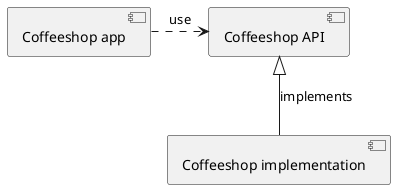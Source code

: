 @startuml project

[Coffeeshop API] as api
[Coffeeshop app] as app
[Coffeeshop implementation] as impl

app .right.> api : use
impl -up-|> api : implements

@enduml